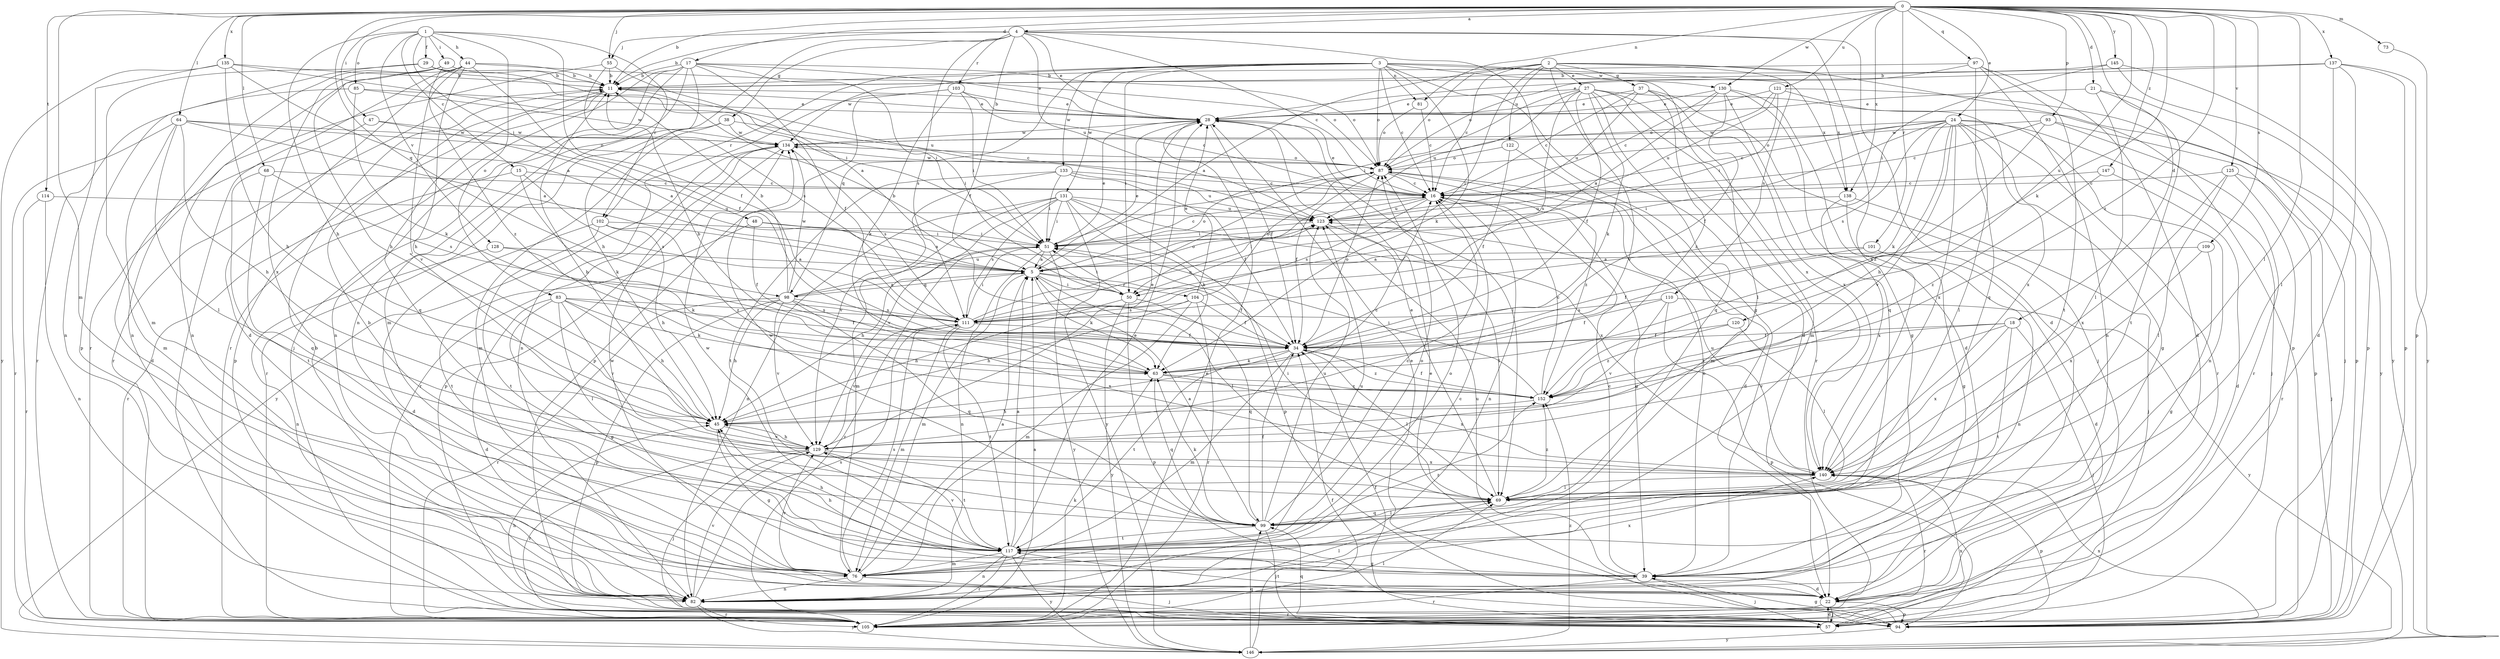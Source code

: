 strict digraph  {
0;
1;
2;
3;
4;
5;
11;
15;
16;
17;
18;
21;
22;
24;
27;
28;
29;
34;
37;
38;
39;
44;
45;
47;
48;
49;
50;
51;
55;
57;
63;
64;
68;
69;
73;
76;
81;
82;
83;
85;
87;
93;
94;
97;
98;
99;
101;
102;
103;
104;
105;
109;
110;
111;
114;
117;
120;
121;
122;
123;
125;
128;
129;
130;
131;
133;
134;
135;
137;
138;
140;
145;
146;
147;
152;
0 -> 4  [label=a];
0 -> 11  [label=b];
0 -> 17  [label=d];
0 -> 18  [label=d];
0 -> 21  [label=d];
0 -> 24  [label=e];
0 -> 47  [label=i];
0 -> 55  [label=j];
0 -> 63  [label=k];
0 -> 64  [label=l];
0 -> 68  [label=l];
0 -> 69  [label=l];
0 -> 73  [label=m];
0 -> 76  [label=m];
0 -> 81  [label=n];
0 -> 93  [label=p];
0 -> 97  [label=q];
0 -> 98  [label=q];
0 -> 101  [label=r];
0 -> 109  [label=s];
0 -> 114  [label=t];
0 -> 120  [label=u];
0 -> 121  [label=u];
0 -> 125  [label=v];
0 -> 130  [label=w];
0 -> 135  [label=x];
0 -> 137  [label=x];
0 -> 138  [label=x];
0 -> 145  [label=y];
0 -> 147  [label=z];
0 -> 152  [label=z];
1 -> 15  [label=c];
1 -> 29  [label=f];
1 -> 34  [label=f];
1 -> 44  [label=h];
1 -> 45  [label=h];
1 -> 48  [label=i];
1 -> 49  [label=i];
1 -> 83  [label=o];
1 -> 85  [label=o];
1 -> 102  [label=r];
1 -> 128  [label=v];
2 -> 5  [label=a];
2 -> 16  [label=c];
2 -> 27  [label=e];
2 -> 37  [label=g];
2 -> 50  [label=i];
2 -> 87  [label=o];
2 -> 94  [label=p];
2 -> 110  [label=s];
2 -> 122  [label=u];
2 -> 129  [label=v];
2 -> 138  [label=x];
3 -> 16  [label=c];
3 -> 22  [label=d];
3 -> 50  [label=i];
3 -> 63  [label=k];
3 -> 81  [label=n];
3 -> 87  [label=o];
3 -> 98  [label=q];
3 -> 102  [label=r];
3 -> 130  [label=w];
3 -> 131  [label=w];
3 -> 133  [label=w];
3 -> 134  [label=w];
3 -> 138  [label=x];
3 -> 140  [label=x];
4 -> 11  [label=b];
4 -> 16  [label=c];
4 -> 22  [label=d];
4 -> 28  [label=e];
4 -> 34  [label=f];
4 -> 38  [label=g];
4 -> 39  [label=g];
4 -> 55  [label=j];
4 -> 82  [label=n];
4 -> 103  [label=r];
4 -> 111  [label=s];
4 -> 123  [label=u];
4 -> 140  [label=x];
5 -> 28  [label=e];
5 -> 34  [label=f];
5 -> 50  [label=i];
5 -> 63  [label=k];
5 -> 69  [label=l];
5 -> 76  [label=m];
5 -> 87  [label=o];
5 -> 98  [label=q];
5 -> 104  [label=r];
11 -> 28  [label=e];
11 -> 94  [label=p];
11 -> 99  [label=q];
11 -> 105  [label=r];
15 -> 16  [label=c];
15 -> 63  [label=k];
15 -> 105  [label=r];
15 -> 111  [label=s];
16 -> 28  [label=e];
16 -> 39  [label=g];
16 -> 50  [label=i];
16 -> 82  [label=n];
16 -> 111  [label=s];
16 -> 123  [label=u];
17 -> 11  [label=b];
17 -> 28  [label=e];
17 -> 34  [label=f];
17 -> 45  [label=h];
17 -> 50  [label=i];
17 -> 57  [label=j];
17 -> 76  [label=m];
17 -> 82  [label=n];
17 -> 87  [label=o];
17 -> 105  [label=r];
18 -> 34  [label=f];
18 -> 57  [label=j];
18 -> 117  [label=t];
18 -> 129  [label=v];
18 -> 140  [label=x];
18 -> 152  [label=z];
21 -> 28  [label=e];
21 -> 57  [label=j];
21 -> 69  [label=l];
21 -> 117  [label=t];
22 -> 28  [label=e];
22 -> 57  [label=j];
22 -> 94  [label=p];
22 -> 105  [label=r];
22 -> 117  [label=t];
24 -> 16  [label=c];
24 -> 39  [label=g];
24 -> 45  [label=h];
24 -> 50  [label=i];
24 -> 57  [label=j];
24 -> 63  [label=k];
24 -> 69  [label=l];
24 -> 82  [label=n];
24 -> 87  [label=o];
24 -> 105  [label=r];
24 -> 111  [label=s];
24 -> 129  [label=v];
24 -> 134  [label=w];
24 -> 140  [label=x];
27 -> 28  [label=e];
27 -> 34  [label=f];
27 -> 51  [label=i];
27 -> 63  [label=k];
27 -> 69  [label=l];
27 -> 76  [label=m];
27 -> 99  [label=q];
27 -> 105  [label=r];
27 -> 111  [label=s];
27 -> 123  [label=u];
27 -> 146  [label=y];
28 -> 11  [label=b];
28 -> 34  [label=f];
28 -> 69  [label=l];
28 -> 134  [label=w];
29 -> 11  [label=b];
29 -> 51  [label=i];
29 -> 76  [label=m];
29 -> 94  [label=p];
29 -> 123  [label=u];
34 -> 63  [label=k];
34 -> 69  [label=l];
34 -> 76  [label=m];
34 -> 87  [label=o];
34 -> 117  [label=t];
34 -> 152  [label=z];
37 -> 16  [label=c];
37 -> 28  [label=e];
37 -> 57  [label=j];
37 -> 123  [label=u];
37 -> 140  [label=x];
37 -> 152  [label=z];
38 -> 16  [label=c];
38 -> 76  [label=m];
38 -> 105  [label=r];
38 -> 134  [label=w];
39 -> 16  [label=c];
39 -> 22  [label=d];
39 -> 45  [label=h];
39 -> 57  [label=j];
39 -> 87  [label=o];
39 -> 105  [label=r];
39 -> 123  [label=u];
44 -> 11  [label=b];
44 -> 22  [label=d];
44 -> 34  [label=f];
44 -> 45  [label=h];
44 -> 57  [label=j];
44 -> 82  [label=n];
44 -> 87  [label=o];
44 -> 129  [label=v];
45 -> 16  [label=c];
45 -> 39  [label=g];
45 -> 129  [label=v];
47 -> 5  [label=a];
47 -> 22  [label=d];
47 -> 134  [label=w];
48 -> 5  [label=a];
48 -> 34  [label=f];
48 -> 51  [label=i];
48 -> 117  [label=t];
49 -> 11  [label=b];
49 -> 45  [label=h];
49 -> 82  [label=n];
49 -> 140  [label=x];
49 -> 152  [label=z];
50 -> 11  [label=b];
50 -> 45  [label=h];
50 -> 51  [label=i];
50 -> 94  [label=p];
50 -> 99  [label=q];
50 -> 146  [label=y];
51 -> 5  [label=a];
51 -> 16  [label=c];
51 -> 28  [label=e];
51 -> 45  [label=h];
51 -> 82  [label=n];
51 -> 105  [label=r];
51 -> 146  [label=y];
55 -> 5  [label=a];
55 -> 11  [label=b];
55 -> 105  [label=r];
55 -> 111  [label=s];
57 -> 22  [label=d];
57 -> 34  [label=f];
57 -> 99  [label=q];
57 -> 140  [label=x];
63 -> 11  [label=b];
63 -> 99  [label=q];
63 -> 140  [label=x];
63 -> 152  [label=z];
64 -> 5  [label=a];
64 -> 45  [label=h];
64 -> 69  [label=l];
64 -> 76  [label=m];
64 -> 87  [label=o];
64 -> 105  [label=r];
64 -> 134  [label=w];
68 -> 16  [label=c];
68 -> 99  [label=q];
68 -> 111  [label=s];
68 -> 117  [label=t];
69 -> 28  [label=e];
69 -> 51  [label=i];
69 -> 99  [label=q];
69 -> 152  [label=z];
73 -> 94  [label=p];
76 -> 5  [label=a];
76 -> 57  [label=j];
76 -> 82  [label=n];
76 -> 87  [label=o];
76 -> 111  [label=s];
76 -> 129  [label=v];
76 -> 134  [label=w];
76 -> 140  [label=x];
81 -> 16  [label=c];
81 -> 87  [label=o];
82 -> 11  [label=b];
82 -> 16  [label=c];
82 -> 69  [label=l];
82 -> 105  [label=r];
82 -> 111  [label=s];
82 -> 129  [label=v];
82 -> 146  [label=y];
83 -> 22  [label=d];
83 -> 34  [label=f];
83 -> 39  [label=g];
83 -> 45  [label=h];
83 -> 63  [label=k];
83 -> 69  [label=l];
83 -> 111  [label=s];
83 -> 129  [label=v];
85 -> 28  [label=e];
85 -> 63  [label=k];
85 -> 105  [label=r];
85 -> 134  [label=w];
87 -> 16  [label=c];
87 -> 22  [label=d];
87 -> 34  [label=f];
87 -> 134  [label=w];
87 -> 152  [label=z];
93 -> 16  [label=c];
93 -> 94  [label=p];
93 -> 105  [label=r];
93 -> 134  [label=w];
93 -> 152  [label=z];
94 -> 28  [label=e];
94 -> 39  [label=g];
94 -> 45  [label=h];
94 -> 140  [label=x];
94 -> 146  [label=y];
97 -> 11  [label=b];
97 -> 22  [label=d];
97 -> 82  [label=n];
97 -> 87  [label=o];
97 -> 99  [label=q];
97 -> 117  [label=t];
98 -> 5  [label=a];
98 -> 11  [label=b];
98 -> 45  [label=h];
98 -> 94  [label=p];
98 -> 99  [label=q];
98 -> 105  [label=r];
98 -> 111  [label=s];
98 -> 123  [label=u];
98 -> 129  [label=v];
98 -> 134  [label=w];
98 -> 140  [label=x];
99 -> 5  [label=a];
99 -> 16  [label=c];
99 -> 34  [label=f];
99 -> 57  [label=j];
99 -> 63  [label=k];
99 -> 69  [label=l];
99 -> 117  [label=t];
99 -> 123  [label=u];
99 -> 134  [label=w];
101 -> 5  [label=a];
101 -> 22  [label=d];
101 -> 34  [label=f];
101 -> 82  [label=n];
102 -> 22  [label=d];
102 -> 45  [label=h];
102 -> 51  [label=i];
102 -> 117  [label=t];
102 -> 152  [label=z];
103 -> 16  [label=c];
103 -> 28  [label=e];
103 -> 51  [label=i];
103 -> 63  [label=k];
103 -> 82  [label=n];
103 -> 94  [label=p];
104 -> 28  [label=e];
104 -> 34  [label=f];
104 -> 45  [label=h];
104 -> 76  [label=m];
104 -> 87  [label=o];
104 -> 105  [label=r];
104 -> 111  [label=s];
105 -> 5  [label=a];
105 -> 28  [label=e];
105 -> 63  [label=k];
105 -> 69  [label=l];
109 -> 5  [label=a];
109 -> 39  [label=g];
109 -> 140  [label=x];
110 -> 34  [label=f];
110 -> 94  [label=p];
110 -> 111  [label=s];
110 -> 129  [label=v];
110 -> 146  [label=y];
111 -> 34  [label=f];
111 -> 51  [label=i];
111 -> 76  [label=m];
111 -> 87  [label=o];
111 -> 117  [label=t];
111 -> 123  [label=u];
111 -> 129  [label=v];
114 -> 82  [label=n];
114 -> 105  [label=r];
114 -> 123  [label=u];
117 -> 5  [label=a];
117 -> 11  [label=b];
117 -> 28  [label=e];
117 -> 39  [label=g];
117 -> 45  [label=h];
117 -> 76  [label=m];
117 -> 82  [label=n];
117 -> 87  [label=o];
117 -> 105  [label=r];
117 -> 123  [label=u];
117 -> 129  [label=v];
117 -> 134  [label=w];
117 -> 146  [label=y];
117 -> 152  [label=z];
120 -> 34  [label=f];
120 -> 69  [label=l];
120 -> 152  [label=z];
121 -> 28  [label=e];
121 -> 51  [label=i];
121 -> 87  [label=o];
121 -> 94  [label=p];
121 -> 123  [label=u];
121 -> 140  [label=x];
122 -> 34  [label=f];
122 -> 76  [label=m];
122 -> 87  [label=o];
123 -> 51  [label=i];
123 -> 69  [label=l];
125 -> 16  [label=c];
125 -> 57  [label=j];
125 -> 69  [label=l];
125 -> 105  [label=r];
125 -> 140  [label=x];
128 -> 5  [label=a];
128 -> 63  [label=k];
128 -> 82  [label=n];
129 -> 11  [label=b];
129 -> 28  [label=e];
129 -> 45  [label=h];
129 -> 57  [label=j];
129 -> 105  [label=r];
129 -> 117  [label=t];
129 -> 140  [label=x];
130 -> 5  [label=a];
130 -> 16  [label=c];
130 -> 22  [label=d];
130 -> 28  [label=e];
130 -> 34  [label=f];
130 -> 39  [label=g];
130 -> 99  [label=q];
131 -> 51  [label=i];
131 -> 63  [label=k];
131 -> 76  [label=m];
131 -> 82  [label=n];
131 -> 94  [label=p];
131 -> 111  [label=s];
131 -> 123  [label=u];
131 -> 129  [label=v];
131 -> 140  [label=x];
131 -> 146  [label=y];
133 -> 16  [label=c];
133 -> 34  [label=f];
133 -> 51  [label=i];
133 -> 117  [label=t];
133 -> 123  [label=u];
133 -> 129  [label=v];
134 -> 87  [label=o];
134 -> 94  [label=p];
134 -> 105  [label=r];
134 -> 111  [label=s];
134 -> 146  [label=y];
135 -> 5  [label=a];
135 -> 11  [label=b];
135 -> 45  [label=h];
135 -> 51  [label=i];
135 -> 82  [label=n];
135 -> 146  [label=y];
137 -> 11  [label=b];
137 -> 22  [label=d];
137 -> 28  [label=e];
137 -> 69  [label=l];
137 -> 94  [label=p];
137 -> 146  [label=y];
138 -> 39  [label=g];
138 -> 57  [label=j];
138 -> 123  [label=u];
138 -> 140  [label=x];
140 -> 69  [label=l];
140 -> 94  [label=p];
140 -> 105  [label=r];
140 -> 123  [label=u];
145 -> 11  [label=b];
145 -> 51  [label=i];
145 -> 94  [label=p];
145 -> 146  [label=y];
146 -> 34  [label=f];
146 -> 99  [label=q];
146 -> 152  [label=z];
147 -> 16  [label=c];
147 -> 22  [label=d];
147 -> 152  [label=z];
152 -> 16  [label=c];
152 -> 34  [label=f];
152 -> 45  [label=h];
152 -> 51  [label=i];
}
